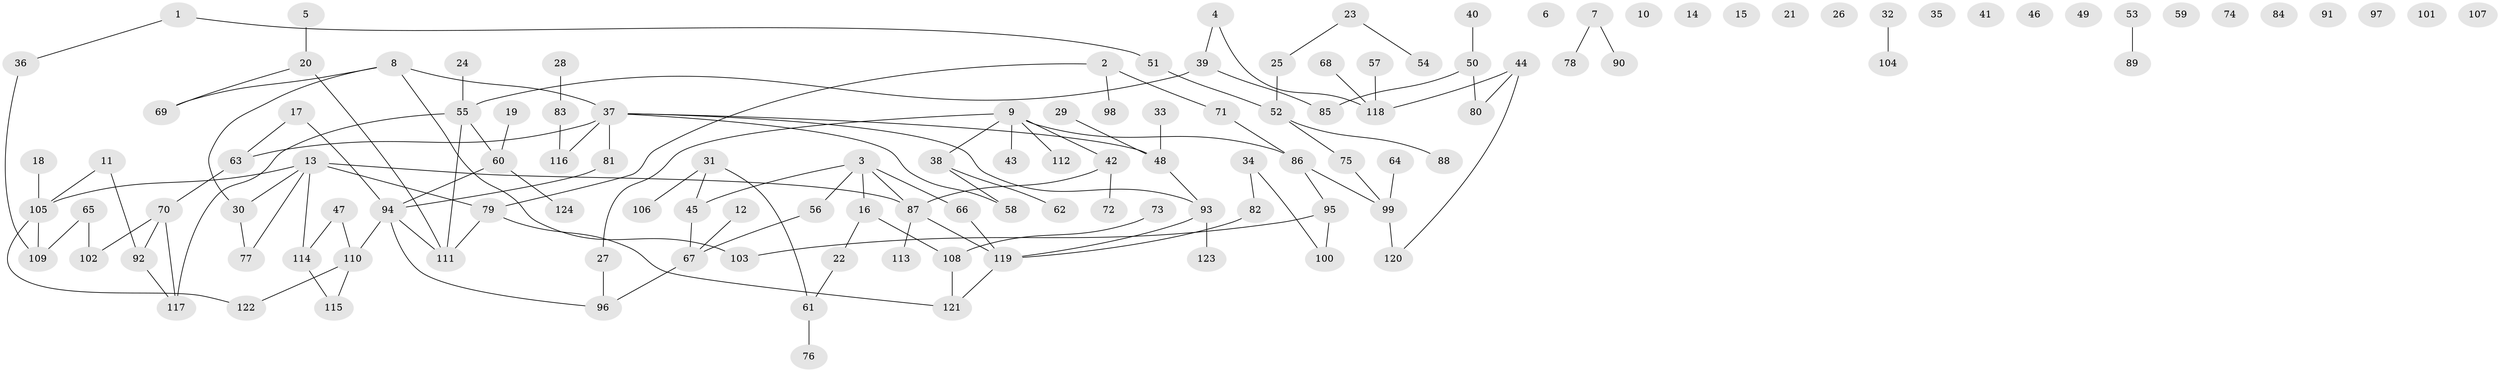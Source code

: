 // coarse degree distribution, {0: 0.3064516129032258, 1: 0.27419354838709675, 5: 0.04838709677419355, 2: 0.14516129032258066, 4: 0.11290322580645161, 3: 0.0967741935483871, 14: 0.016129032258064516}
// Generated by graph-tools (version 1.1) at 2025/42/03/04/25 21:42:55]
// undirected, 124 vertices, 131 edges
graph export_dot {
graph [start="1"]
  node [color=gray90,style=filled];
  1;
  2;
  3;
  4;
  5;
  6;
  7;
  8;
  9;
  10;
  11;
  12;
  13;
  14;
  15;
  16;
  17;
  18;
  19;
  20;
  21;
  22;
  23;
  24;
  25;
  26;
  27;
  28;
  29;
  30;
  31;
  32;
  33;
  34;
  35;
  36;
  37;
  38;
  39;
  40;
  41;
  42;
  43;
  44;
  45;
  46;
  47;
  48;
  49;
  50;
  51;
  52;
  53;
  54;
  55;
  56;
  57;
  58;
  59;
  60;
  61;
  62;
  63;
  64;
  65;
  66;
  67;
  68;
  69;
  70;
  71;
  72;
  73;
  74;
  75;
  76;
  77;
  78;
  79;
  80;
  81;
  82;
  83;
  84;
  85;
  86;
  87;
  88;
  89;
  90;
  91;
  92;
  93;
  94;
  95;
  96;
  97;
  98;
  99;
  100;
  101;
  102;
  103;
  104;
  105;
  106;
  107;
  108;
  109;
  110;
  111;
  112;
  113;
  114;
  115;
  116;
  117;
  118;
  119;
  120;
  121;
  122;
  123;
  124;
  1 -- 36;
  1 -- 51;
  2 -- 71;
  2 -- 79;
  2 -- 98;
  3 -- 16;
  3 -- 45;
  3 -- 56;
  3 -- 66;
  3 -- 87;
  4 -- 39;
  4 -- 118;
  5 -- 20;
  7 -- 78;
  7 -- 90;
  8 -- 30;
  8 -- 37;
  8 -- 69;
  8 -- 103;
  9 -- 27;
  9 -- 38;
  9 -- 42;
  9 -- 43;
  9 -- 86;
  9 -- 112;
  11 -- 92;
  11 -- 105;
  12 -- 67;
  13 -- 30;
  13 -- 77;
  13 -- 79;
  13 -- 87;
  13 -- 105;
  13 -- 114;
  16 -- 22;
  16 -- 108;
  17 -- 63;
  17 -- 94;
  18 -- 105;
  19 -- 60;
  20 -- 69;
  20 -- 111;
  22 -- 61;
  23 -- 25;
  23 -- 54;
  24 -- 55;
  25 -- 52;
  27 -- 96;
  28 -- 83;
  29 -- 48;
  30 -- 77;
  31 -- 45;
  31 -- 61;
  31 -- 106;
  32 -- 104;
  33 -- 48;
  34 -- 82;
  34 -- 100;
  36 -- 109;
  37 -- 48;
  37 -- 58;
  37 -- 63;
  37 -- 81;
  37 -- 93;
  37 -- 116;
  38 -- 58;
  38 -- 62;
  39 -- 55;
  39 -- 85;
  40 -- 50;
  42 -- 72;
  42 -- 87;
  44 -- 80;
  44 -- 118;
  44 -- 120;
  45 -- 67;
  47 -- 110;
  47 -- 114;
  48 -- 93;
  50 -- 80;
  50 -- 85;
  51 -- 52;
  52 -- 75;
  52 -- 88;
  53 -- 89;
  55 -- 60;
  55 -- 111;
  55 -- 117;
  56 -- 67;
  57 -- 118;
  60 -- 94;
  60 -- 124;
  61 -- 76;
  63 -- 70;
  64 -- 99;
  65 -- 102;
  65 -- 109;
  66 -- 119;
  67 -- 96;
  68 -- 118;
  70 -- 92;
  70 -- 102;
  70 -- 117;
  71 -- 86;
  73 -- 108;
  75 -- 99;
  79 -- 111;
  79 -- 121;
  81 -- 94;
  82 -- 119;
  83 -- 116;
  86 -- 95;
  86 -- 99;
  87 -- 113;
  87 -- 119;
  92 -- 117;
  93 -- 119;
  93 -- 123;
  94 -- 96;
  94 -- 110;
  94 -- 111;
  95 -- 100;
  95 -- 103;
  99 -- 120;
  105 -- 109;
  105 -- 122;
  108 -- 121;
  110 -- 115;
  110 -- 122;
  114 -- 115;
  119 -- 121;
}
